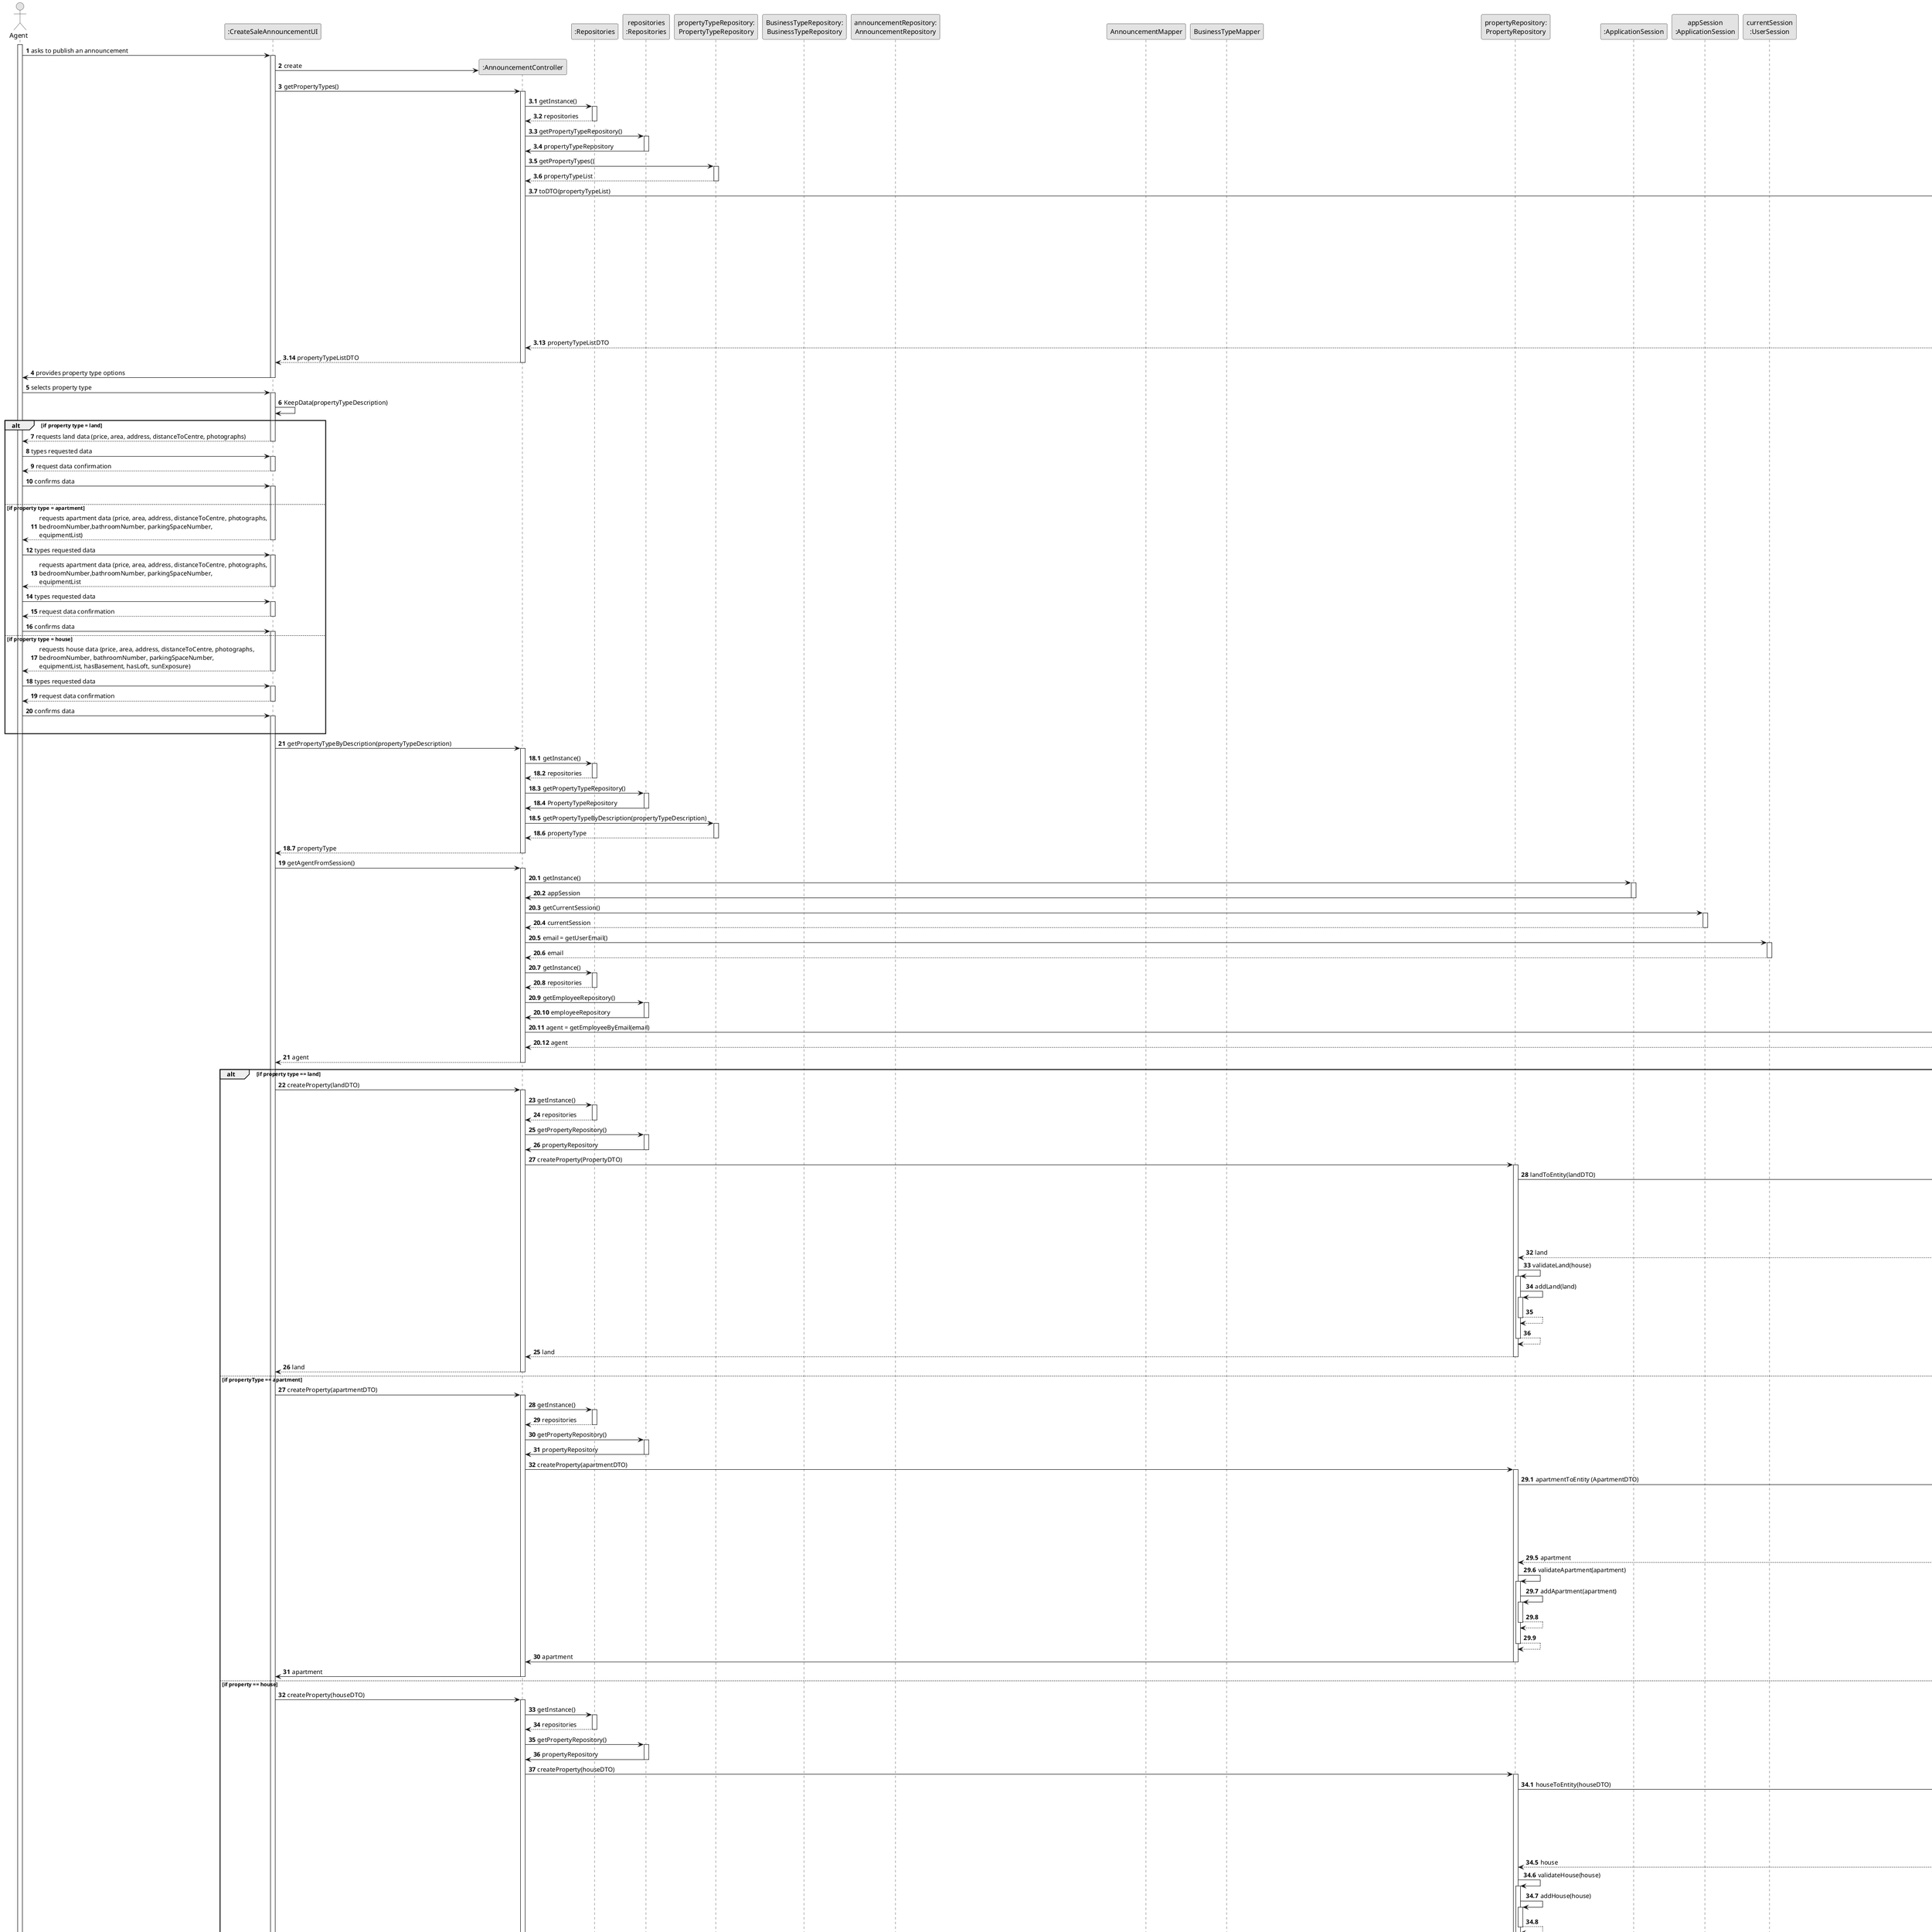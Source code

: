 @startuml
skinparam monochrome true
skinparam packageStyle rectangle
skinparam shadowing false

autonumber

'hide footbox
actor "Agent" as AG
participant ":CreateSaleAnnouncementUI" as UI
participant ":AnnouncementController" as CTRL
participant ":Repositories" as RepositorySingleton
participant "repositories\n:Repositories" as PLAT
participant "propertyTypeRepository:\nPropertyTypeRepository" as PTR
participant "BusinessTypeRepository:\nBusinessTypeRepository" as BT
participant "announcementRepository:\nAnnouncementRepository" as AR
participant "AnnouncementMapper" as AM
participant "BusinessTypeMapper" as BTM
participant "announcement\n:Announcement" as AN
participant "propertyRepository:\nPropertyRepository" as PR



participant "Apartment" as APROP

participant ":ApplicationSession" as _APP
participant "appSession\n:ApplicationSession" as APP
participant "currentSession\n:UserSession" as SESSION


participant "BusinessTypeDTOList : List<BusinessTypeDTO>" as BTDTO
participant "BusinessTypeDTO : BusinessTypeDTO" as BTTDTO
participant "BusinessTypeList : List<BusinessType>" as BTL
participant "PropertyTypeMapper" as PTM
participant "PropertyMapper" as PM
participant "Land" as LPROP
participant "PropertyTypeDTOList : List<PropertyTypeDTO>" as PTDTO
participant "PropertyTypeDTO : PropertyTypeDTO" as PTTDTO
participant "PropertyTypeList : List<PropertyType>" as PTL
participant "employeeRepository:\nEmployeeRepository" as CLI
participant "Apartment" as APROP
participant "House" as HPROP





activate AG

        AG -> UI : asks to publish an announcement
        activate UI

'            UI --> AG : requests data (reference, description,  informal \n description, technical description, duration, cost)
            'create CTRL
            UI -> CTRL** : create








            UI -> CTRL: getPropertyTypes()
            activate CTRL



            autonumber 3.1
            CTRL -> RepositorySingleton : getInstance()
            activate RepositorySingleton

            RepositorySingleton --> CTRL: repositories
            deactivate RepositorySingleton

            CTRL -> PLAT : getPropertyTypeRepository()
            activate PLAT

             PLAT -> CTRL : propertyTypeRepository
             deactivate PLAT

             CTRL -> PTR : getPropertyTypes()
             activate PTR

             PTR --> CTRL : propertyTypeList
             deactivate PTR

             CTRL -> PTM: toDTO(propertyTypeList)
             activate PTM


           PTM -> PTDTO**: create()

           loop for each object in PropertyTypeList

                 PTM-> PTL: Description = getDescription()
                 activate PTL
                 deactivate PTL

                  PTM-> PTM: PropertyTypeDTO= toDTO(propertyType)
                  activate PTM

                  PTM --> PTTDTO**: create()
                  deactivate PTM


                  PTM -> PTDTO: add(PropertyTypeDTO)
                  activate PTDTO
                  deactivate PTDTO



           end group

 PTM --> CTRL: propertyTypeListDTO
                  deactivate PTM

 CTRL --> UI:propertyTypeListDTO
 deactivate CTRL



             autonumber 4




         UI -> AG : provides property type options
         deactivate UI

        AG -> UI : selects property type
        activate UI

        UI -> UI: KeepData(propertyTypeDescription)





 alt if property type = land
    UI --> AG : requests land data (price, area, address, distanceToCentre, photographs)
    deactivate UI
    AG -> UI : types requested data
    activate UI

     UI --> AG : request data confirmation
        deactivate UI
        AG -> UI : confirms data
        activate UI







deactivate CTRL







 else if property type = apartment
    UI --> AG : requests apartment data (price, area, address, distanceToCentre, photographs,\nbedroomNumber,bathroomNumber, parkingSpaceNumber,\nequipmentList)
    deactivate UI
    AG -> UI : types requested data
    activate UI

    UI --> AG : requests apartment data (price, area, address, distanceToCentre, photographs,\nbedroomNumber,bathroomNumber, parkingSpaceNumber,\nequipmentList
    deactivate UI
      AG -> UI : types requested data
      activate UI

          UI --> AG : request data confirmation
              deactivate UI
              AG -> UI : confirms data
              activate UI











  else if property type = house
        UI --> AG : requests house data (price, area, address, distanceToCentre, photographs,\nbedroomNumber, bathroomNumber, parkingSpaceNumber,\nequipmentList, hasBasement, hasLoft, sunExposure)
        deactivate UI
        AG -> UI : types requested data
        activate UI

    UI --> AG : request data confirmation
        deactivate UI
        AG -> UI : confirms data
        activate UI



deactivate CTRL


        end
 UI -> CTRL :  getPropertyTypeByDescription(propertyTypeDescription)
        activate CTRL

        autonumber 18.1

                        CTRL -> RepositorySingleton : getInstance()
                        activate RepositorySingleton

                            RepositorySingleton --> CTRL: repositories
                        deactivate RepositorySingleton

                        CTRL -> PLAT : getPropertyTypeRepository()
                        activate PLAT

                            PLAT -> CTRL : PropertyTypeRepository
                        deactivate PLAT

                        CTRL -> PTR : getPropertyTypeByDescription(propertyTypeDescription)
                        activate PTR

                            PTR --> CTRL : propertyType
                        deactivate PTR
                        CTRL --> UI : propertyType
                        deactivate CTRL


autonumber 19
                     UI -> CTRL : getAgentFromSession()
                     activate CTRL
                     autonumber 20.1




                     CTRL -> _APP: getInstance()
                     activate _APP
                     _APP -> CTRL: appSession
                     deactivate _APP


                    CTRL -> APP: getCurrentSession()
                    activate APP

                    APP --> CTRL: currentSession
                    deactivate APP

                   CTRL -> SESSION: email = getUserEmail()
                   activate SESSION

                   SESSION --> CTRL: email
                   deactivate SESSION
                    CTRL -> RepositorySingleton : getInstance()
                    activate RepositorySingleton

                    RepositorySingleton --> CTRL: repositories
                    deactivate RepositorySingleton

                    CTRL -> PLAT : getEmployeeRepository()
                    activate PLAT

                    PLAT -> CTRL : employeeRepository
                     deactivate PLAT
                     CTRL -> CLI: agent = getEmployeeByEmail(email)
                     activate CLI

                     CLI --> CTRL : agent
                     deactivate CLI

                     autonumber 21
                     CTRL --> UI: agent
                     deactivate CTRL






alt if property type == land

UI -> CTRL: createProperty(landDTO)
activate CTRL


 CTRL -> RepositorySingleton : getInstance()
            activate RepositorySingleton

            RepositorySingleton --> CTRL: repositories
            deactivate RepositorySingleton

            CTRL -> PLAT : getPropertyRepository()
            activate PLAT

             PLAT -> CTRL : propertyRepository
             deactivate PLAT





CTRL -> PR : createProperty(PropertyDTO)
activate  PR





PR -> PM : landToEntity(landDTO)
activate PM

PM -> PM: toEntity(landDTO)
activate PM


PM --> PM
deactivate PM

PM -> LPROP**: create(land)

PM --> PR: land
deactivate







                     PR -> PR: validateLand(house)
                     activate PR
                         PR -> PR: addLand(land)
                         activate PR
                             PR --> PR
                         deactivate PR
                             PR --> PR
                     deactivate PR


                     autonumber 25
 PR --> CTRL : land
deactivate PR
 CTRL --> UI : land
   deactivate CTRL



 else if propertyType == apartment






        UI -> CTRL: createProperty(apartmentDTO)
        activate CTRL

        CTRL -> RepositorySingleton : getInstance()
                    activate RepositorySingleton

                    RepositorySingleton --> CTRL: repositories
                    deactivate RepositorySingleton

                    CTRL -> PLAT : getPropertyRepository()
                    activate PLAT

                     PLAT -> CTRL : propertyRepository
                     deactivate PLAT

        CTRL -> PR : createProperty(apartmentDTO)
        activate PR
                        autonumber 29.1

                            PR -> PM:apartmentToEntity (ApartmentDTO)
                            activate PM

                            PM -> PM: toEntity(apartmentDTO)
                            activate PM

                            PM --> PM
                            deactivate PM



                         PM -> APROP**: create(apartment)

                          PM --> PR: apartment
                          deactivate PM




                            PR -> PR: validateApartment(apartment)

                            activate PR
                                PR -> PR: addApartment(apartment)
                                activate PR
                                        PR --> PR
                                deactivate PR
                                    PR --> PR
                            deactivate PR

                        autonumber 30
                          PR -> CTRL : apartment
                        deactivate PR
                      CTRL -> UI : apartment
                deactivate CTRL
                deactivate PR

 else if property == house
         UI -> CTRL: createProperty(houseDTO)
         activate CTRL


         CTRL -> RepositorySingleton : getInstance()
                     activate RepositorySingleton

                     RepositorySingleton --> CTRL: repositories
                     deactivate RepositorySingleton

                     CTRL -> PLAT : getPropertyRepository()
                     activate PLAT

                      PLAT -> CTRL : propertyRepository
                      deactivate PLAT

















             CTRL -> PR : createProperty(houseDTO)
             activate PR
                 autonumber 34.1


                 PR -> PM: houseToEntity(houseDTO)
                 activate PM



                   PM -> PM: toEntity(houseDTO)
                   activate PM

                  PM --> PM
                  deactivate PM



                                          PM -> HPROP**: create(house)

                                           PM --> PR: house
                                           deactivate PM



                      PR -> PR: validateHouse(house)
                      activate PR

                         PR ->PR: addHouse(house)
                         activate PR
                             PR --> PR
                         deactivate PR
                             PR --> PR
                     deactivate PR

                 autonumber 35
                   PR -> CTRL : house
                 deactivate PR
               CTRL -> UI : house
         deactivate CTRL



end

 UI -> CTRL : getBusinessTypes()
                activate CTRL

                        autonumber 38.1
                        CTRL -> RepositorySingleton : getInstance()
                        activate RepositorySingleton

                            RepositorySingleton --> CTRL: repositories
                        deactivate RepositorySingleton

                        CTRL -> PLAT : getBusinessTypeRepository()
                        activate PLAT

                            PLAT -> CTRL : businessTypeRepository
                        deactivate PLAT

                        CTRL -> BT : getBusinessTypes()
                        activate BT

                            BT --> CTRL : businessTypeList
                        deactivate BT

                      CTRL -> BTM: toDTO(BusinessTypeList)
                      activate BTM

                      BTM -> BTDTO**: create()

               loop for each object in BusinessTypeList

                 BTM-> BTL: descriptionProperty = getDescriptionProperty()
                   activate BTL
                   deactivate BTL



                                      deactivate BTL

     BTM-> BTM: BusinessTypeDTO= toDTO(businessType)
       activate BTM


           BTM --> BTTDTO**: create()
              deactivate BTM

              BTM -> BTDTO: add(BusinessTypeDTO)
              activate BTDTO
              deactivate BTDTO





               end group

BTM --> CTRL: businessTypeListDTO
deactivate BTM

autonumber 39
          CTRL-->UI : businessTypeListDTO
            deactivate CTRL






UI --> AG : provides business type options
deactivate UI

AG -> UI: selects business type
activate UI

           UI -> CTRL : getBusinessTypeByDescription(businessTypeDescription)
              activate CTRL


                 autonumber 43.1

                      CTRL -> RepositorySingleton : getInstance()
                       activate RepositorySingleton

                           RepositorySingleton --> CTRL: repositories
                           deactivate RepositorySingleton

                              CTRL -> PLAT : getBusinessTypeRepository()
                                activate PLAT

                                  PLAT -> CTRL : businessTypeRepository
                                   deactivate PLAT

                                     CTRL -> BT: getBusinessTypeByDescription(businessTypeDescription)
                                       activate BT

                                         BT --> CTRL : businessType
                                           deactivate BT


                                          autonumber 44
                                          CTRL --> UI : businessType


        deactivate CTRL





  alt if business = rent
      UI --> AG : requests data (rentDuration)

      deactivate UI
      AG -> UI : types requested data
      activate UI

         UI --> AG: asks if commission is in percentage or fixed
         deactivate UI

         AG -> UI: inputs the pretend option
          activate UI

       UI --> AG : asks for announcement data (commission)
       deactivate UI




         AG -> UI : provide the announcement data
         activate UI

          UI --> AG : request data confirmation
                        deactivate UI
                        AG -> UI : confirms data
                        activate UI

       UI --> CTRL: createAnnouncement(AnnouncementDTO)
       activate CTRL

        CTRL -> RepositorySingleton : getInstance()
                           activate RepositorySingleton

        RepositorySingleton --> CTRL: repositories
            deactivate RepositorySingleton

                           CTRL -> PLAT : getAnnouncementRepository()
                           activate PLAT

                            PLAT -> CTRL : announcementRepository
                            deactivate PLAT




  CTRL -> AR: createAnnouncement(AnnouncementDTO)
          activate AR



                     AR -> AM: ToEntity(AnnouncementDTO)
                     activate AM



                      AM -> AN**: create(agent, dateTime, Commission,businessType,property, RentDuration, ListedPrice)
                      AM --> AR: announcement
                      deactivate AM


                     AR -> AR: validateAnnouncement(announcement)
                     activate AR
                         AR -> AR: addAnnouncement(announcement)
                         activate AR
                             AR --> AR
                         deactivate AR
                         AR --> AR

                 deactivate AR





 autonumber 52

       AR --> CTRL: announcement
          deactivate AR

       CTRL --> UI: announcement

       deactivate CTRL
       end



alt if business = Sale

  UI --> AG: asks if commission is in percentage or fixed
         deactivate UI

         AG -> UI: inputs the pretend option
          activate UI


       UI --> AG : asks for announcement data ( commission)
       deactivate UI

         AG -> UI : provides the announcement data
         activate UI

             UI --> AG : request data confirmation
            deactivate UI
             AG -> UI : confirms data
               activate UI



       UI --> CTRL: createAnnouncement(AnnouncementDTO)
       activate CTRL

        CTRL -> RepositorySingleton : getInstance()
                                  activate RepositorySingleton

               RepositorySingleton --> CTRL: repositories
                   deactivate RepositorySingleton

                                  CTRL -> PLAT : getAnnouncementRepository()
                                  activate PLAT

                                   PLAT -> CTRL : announcementRepository
                                   deactivate PLAT





  CTRL -> AR: createAnnouncement(AnnouncementDTO)
          activate AR


                     autonumber 60.1

                       AR -> AM: toEntity(AnnouncementDTO)
                       activate AM


                                            AM -> AN**: create(agent, dateTime, Commission,businessType,property, ListedPrice)
                                            AM --> AR: announcement
                                            deactivate AM


                                           AR -> AR: validateAnnouncement(announcement)
                                           activate AR
                                               AR -> AR: addAnnouncement(announcement)
                                               activate AR
                                                   AR --> AR
                                               deactivate AR
                                               AR --> AR

                                       deactivate AR








         autonumber 61

       AR --> CTRL: announcement
          deactivate AR

       CTRL --> UI: announcement
       deactivate CTRL

       end

       UI -> CTRL: createSMS (senderNumber, recipientNumber,dateAvailable, address, message)
        activate CTRL

        CTRL -> RepositorySingleton : getInstance()
        activate RepositorySingleton



               RepositorySingleton --> CTRL: repositories
                   deactivate RepositorySingleton


                       CTRL -> PLAT : getAnnouncementRepository()
                                      activate PLAT



                                  PLAT -> CTRL : announcementRepository
                                  deactivate PLAT



                                  CTRL -> AR: createSMS(senderNumber, recipientNumber,dateAvailable, address, message)
                                  deactivate CTRL
                                  activate AR



                                  AR -> AR: createSMS(senderNumber, recipientNumber,dateAvailable, address, message)
                                  activate AR



                                  AR --> AR
                                  deactivate AR



       UI --> AG: displays operation success




























@enduml